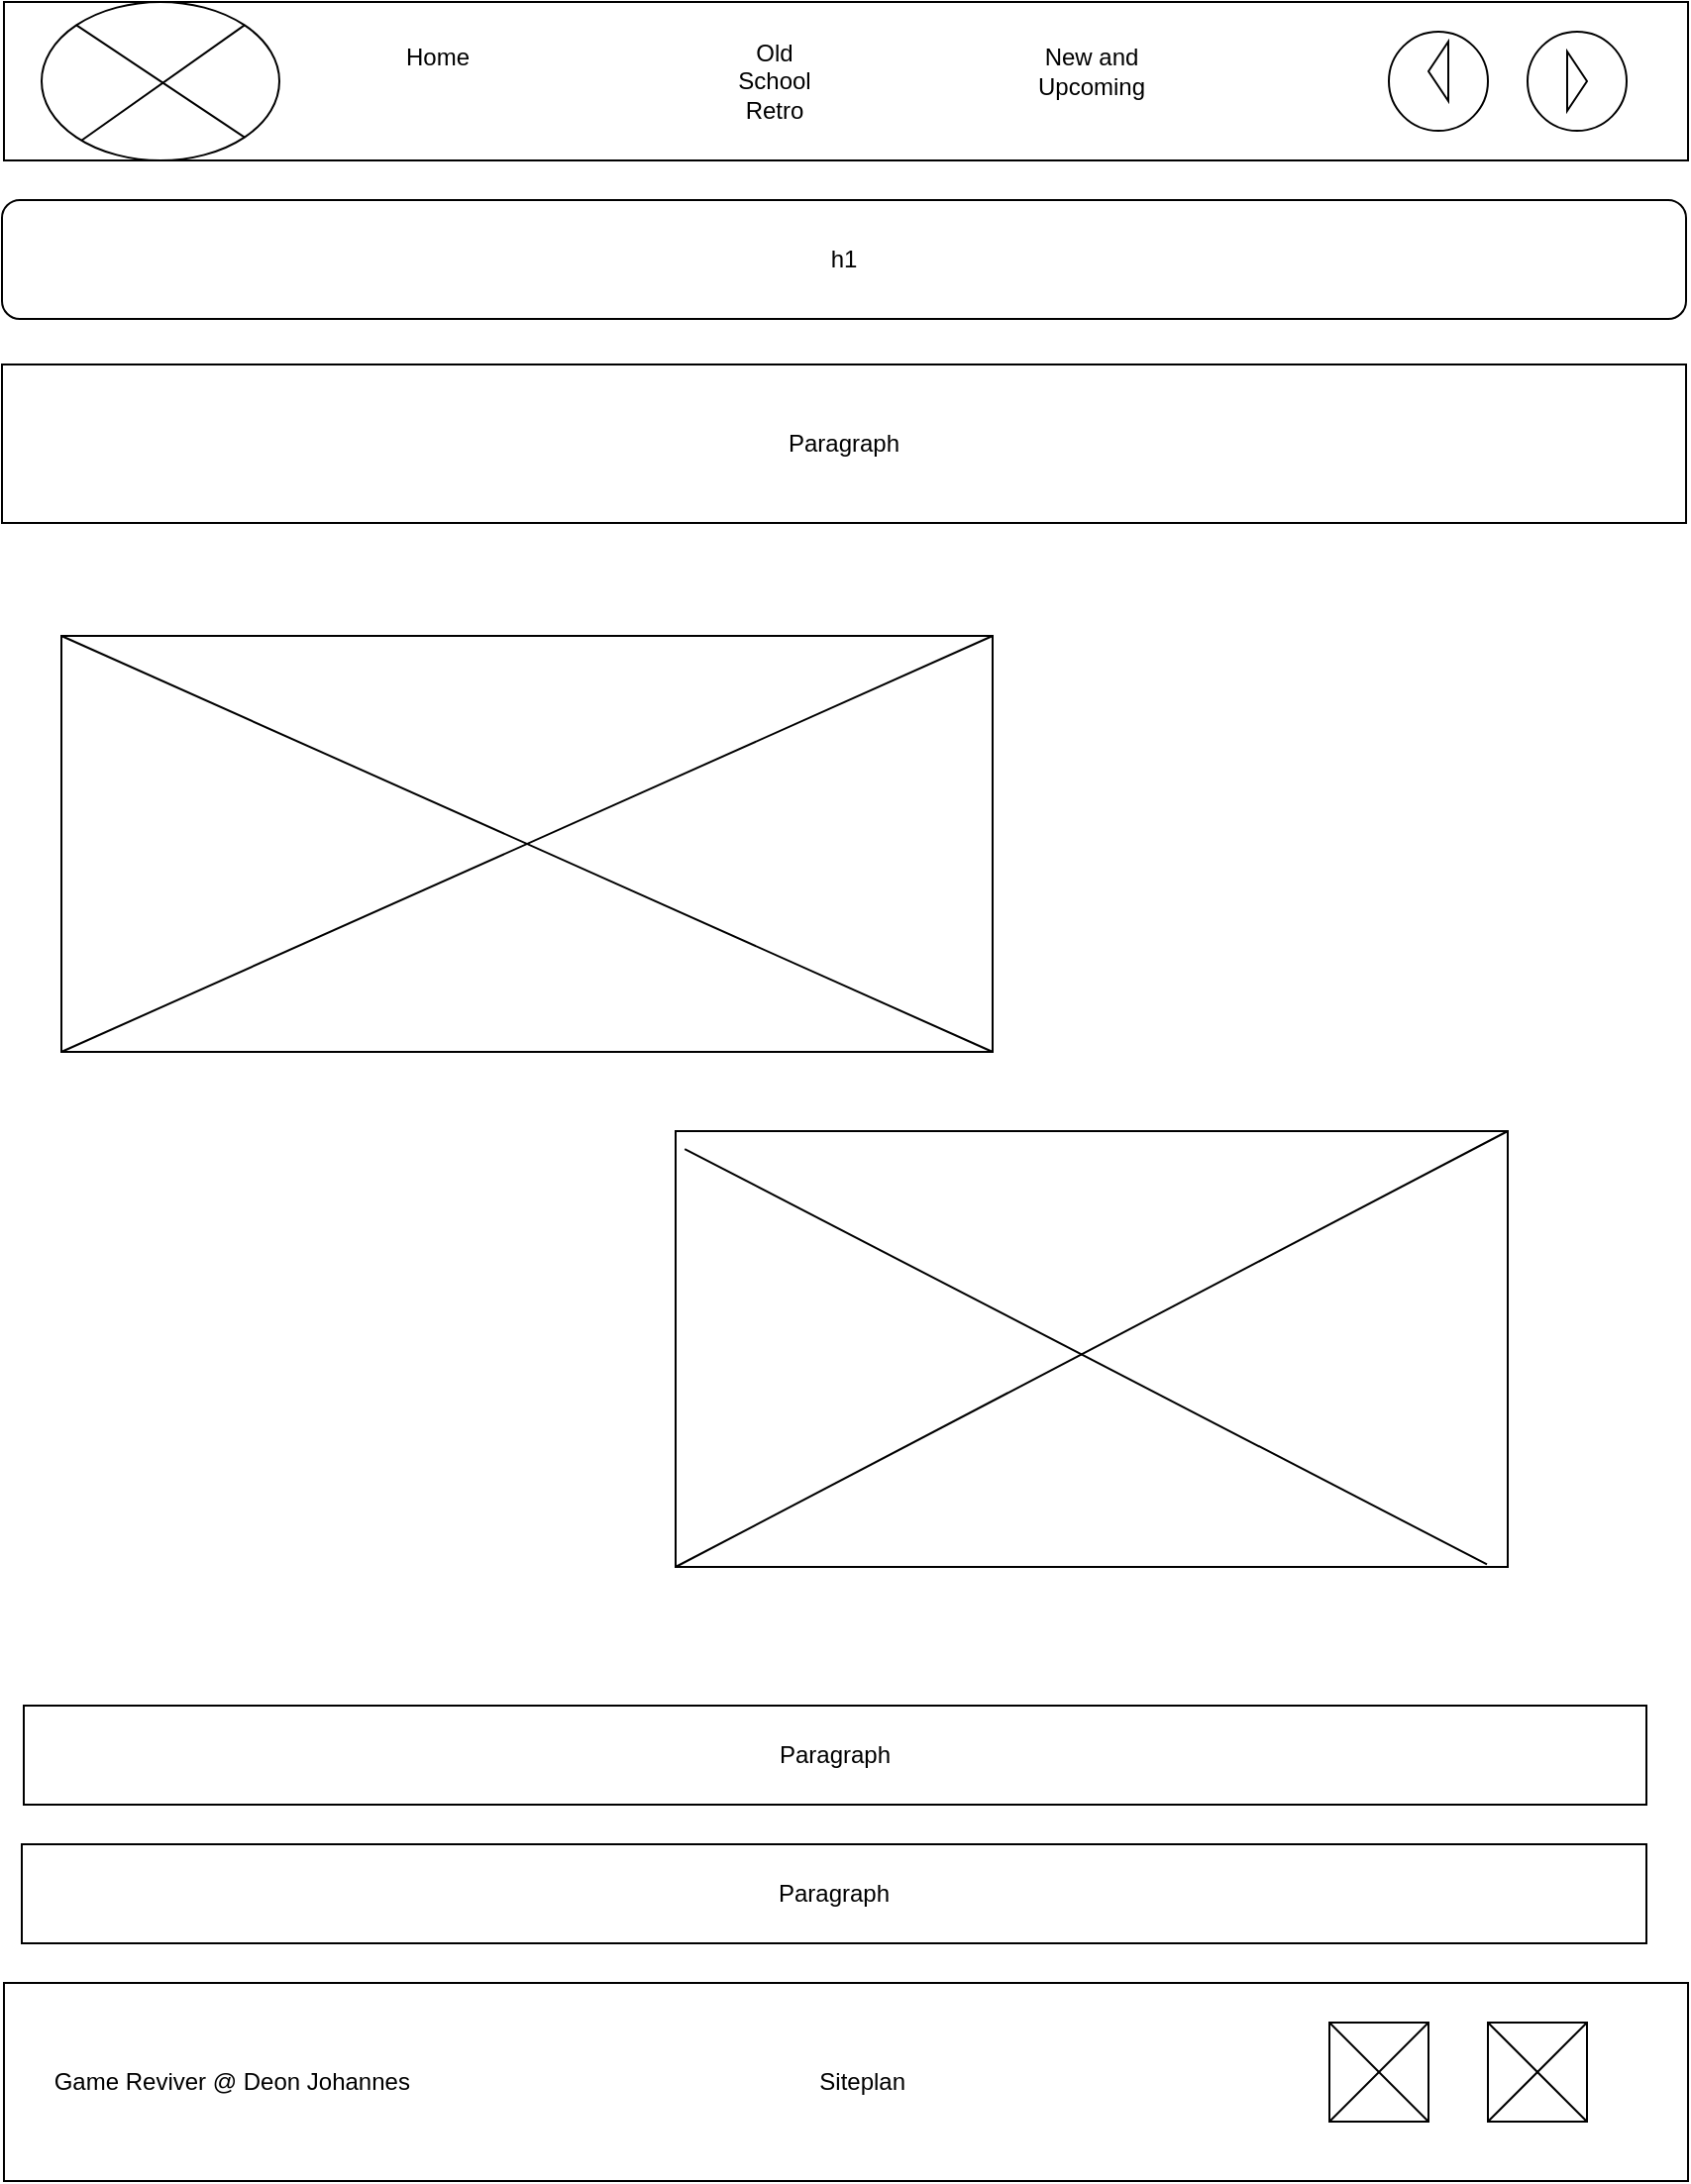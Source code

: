<mxfile version="22.0.3" type="device">
  <diagram name="Page-1" id="1A2gPPfQfYN7-np6HzHH">
    <mxGraphModel dx="839" dy="513" grid="1" gridSize="10" guides="1" tooltips="1" connect="1" arrows="1" fold="1" page="1" pageScale="1" pageWidth="850" pageHeight="1100" math="0" shadow="0">
      <root>
        <mxCell id="0" />
        <mxCell id="1" parent="0" />
        <mxCell id="VqZ4n8kQQ8ND7D1PAzpy-3" value="&lt;div style=&quot;text-align: left;&quot;&gt;&amp;nbsp; &amp;nbsp;&lt;/div&gt;&lt;div style=&quot;&quot;&gt;&lt;/div&gt;" style="rounded=0;whiteSpace=wrap;html=1;align=center;movable=1;resizable=1;rotatable=1;deletable=1;editable=1;locked=0;connectable=1;" parent="1" vertex="1">
          <mxGeometry x="1" width="850" height="80" as="geometry" />
        </mxCell>
        <mxCell id="VqZ4n8kQQ8ND7D1PAzpy-4" value="" style="ellipse;whiteSpace=wrap;html=1;" parent="1" vertex="1">
          <mxGeometry x="20" width="120" height="80" as="geometry" />
        </mxCell>
        <mxCell id="VqZ4n8kQQ8ND7D1PAzpy-6" value="&amp;nbsp; &amp;nbsp; &amp;nbsp; &amp;nbsp;Game Reviver @ Deon Johannes&amp;nbsp; &amp;nbsp; &amp;nbsp; &amp;nbsp; &amp;nbsp; &amp;nbsp; &amp;nbsp; &amp;nbsp; &amp;nbsp; &amp;nbsp; &amp;nbsp; &amp;nbsp; &amp;nbsp; &amp;nbsp; &amp;nbsp; &amp;nbsp; &amp;nbsp; &amp;nbsp; &amp;nbsp; &amp;nbsp; &amp;nbsp; &amp;nbsp; &amp;nbsp; &amp;nbsp; &amp;nbsp; &amp;nbsp; &amp;nbsp; &amp;nbsp; &amp;nbsp; &amp;nbsp; &amp;nbsp; Siteplan&amp;nbsp; &amp;nbsp; &amp;nbsp; &amp;nbsp; &amp;nbsp; &amp;nbsp; &amp;nbsp; &amp;nbsp; &amp;nbsp; &amp;nbsp; &amp;nbsp; &amp;nbsp; &amp;nbsp; &amp;nbsp; &amp;nbsp; &amp;nbsp; &amp;nbsp; &amp;nbsp; &amp;nbsp; &amp;nbsp; &amp;nbsp; &amp;nbsp; &amp;nbsp; &amp;nbsp; &amp;nbsp; &amp;nbsp; &amp;nbsp; &amp;nbsp; &amp;nbsp; &amp;nbsp; &amp;nbsp; &amp;nbsp; &amp;nbsp; &amp;nbsp; &amp;nbsp; &amp;nbsp; &amp;nbsp; &amp;nbsp; &amp;nbsp; &amp;nbsp; &amp;nbsp; &amp;nbsp; &amp;nbsp; &amp;nbsp; &amp;nbsp;&amp;nbsp;" style="rounded=0;whiteSpace=wrap;html=1;align=left;" parent="1" vertex="1">
          <mxGeometry x="1" y="1000" width="850" height="100" as="geometry" />
        </mxCell>
        <mxCell id="VqZ4n8kQQ8ND7D1PAzpy-9" value="" style="endArrow=none;html=1;rounded=0;entryX=1;entryY=0;entryDx=0;entryDy=0;" parent="1" target="VqZ4n8kQQ8ND7D1PAzpy-4" edge="1">
          <mxGeometry width="50" height="50" relative="1" as="geometry">
            <mxPoint x="40" y="70" as="sourcePoint" />
            <mxPoint x="105" y="15" as="targetPoint" />
          </mxGeometry>
        </mxCell>
        <mxCell id="VqZ4n8kQQ8ND7D1PAzpy-11" value="" style="endArrow=none;html=1;rounded=0;entryX=1;entryY=1;entryDx=0;entryDy=0;exitX=0;exitY=0;exitDx=0;exitDy=0;" parent="1" source="VqZ4n8kQQ8ND7D1PAzpy-4" target="VqZ4n8kQQ8ND7D1PAzpy-4" edge="1">
          <mxGeometry width="50" height="50" relative="1" as="geometry">
            <mxPoint x="50" y="70" as="sourcePoint" />
            <mxPoint x="110" y="10" as="targetPoint" />
          </mxGeometry>
        </mxCell>
        <mxCell id="VqZ4n8kQQ8ND7D1PAzpy-16" value="h1" style="rounded=1;whiteSpace=wrap;html=1;" parent="1" vertex="1">
          <mxGeometry y="100" width="850" height="60" as="geometry" />
        </mxCell>
        <mxCell id="VqZ4n8kQQ8ND7D1PAzpy-17" value="Text" style="text;html=1;align=center;verticalAlign=middle;resizable=0;points=[];autosize=1;strokeColor=none;fillColor=none;" parent="1" vertex="1">
          <mxGeometry x="360" y="208" width="40" height="30" as="geometry" />
        </mxCell>
        <mxCell id="VqZ4n8kQQ8ND7D1PAzpy-23" value="Paragraph" style="rounded=0;whiteSpace=wrap;html=1;" parent="1" vertex="1">
          <mxGeometry y="183" width="850" height="80" as="geometry" />
        </mxCell>
        <mxCell id="VqZ4n8kQQ8ND7D1PAzpy-25" value="" style="rounded=0;whiteSpace=wrap;html=1;" parent="1" vertex="1">
          <mxGeometry x="30" y="320" width="470" height="210" as="geometry" />
        </mxCell>
        <mxCell id="VqZ4n8kQQ8ND7D1PAzpy-28" value="Paragraph" style="rounded=0;whiteSpace=wrap;html=1;" parent="1" vertex="1">
          <mxGeometry x="11" y="860" width="819" height="50" as="geometry" />
        </mxCell>
        <mxCell id="VqZ4n8kQQ8ND7D1PAzpy-32" value="" style="endArrow=none;html=1;rounded=0;exitX=0;exitY=1;exitDx=0;exitDy=0;entryX=1;entryY=0;entryDx=0;entryDy=0;" parent="1" source="VqZ4n8kQQ8ND7D1PAzpy-25" target="VqZ4n8kQQ8ND7D1PAzpy-25" edge="1">
          <mxGeometry width="50" height="50" relative="1" as="geometry">
            <mxPoint x="350" y="370" as="sourcePoint" />
            <mxPoint x="400" y="320" as="targetPoint" />
          </mxGeometry>
        </mxCell>
        <mxCell id="VqZ4n8kQQ8ND7D1PAzpy-33" value="" style="endArrow=none;html=1;rounded=0;entryX=1;entryY=1;entryDx=0;entryDy=0;exitX=0;exitY=0;exitDx=0;exitDy=0;" parent="1" source="VqZ4n8kQQ8ND7D1PAzpy-25" target="VqZ4n8kQQ8ND7D1PAzpy-25" edge="1">
          <mxGeometry width="50" height="50" relative="1" as="geometry">
            <mxPoint x="300" y="440" as="sourcePoint" />
            <mxPoint x="350" y="390" as="targetPoint" />
          </mxGeometry>
        </mxCell>
        <mxCell id="yUll7H5ExB23uH4SAmas-3" value="" style="rounded=0;whiteSpace=wrap;html=1;" parent="1" vertex="1">
          <mxGeometry x="340" y="570" width="420" height="220" as="geometry" />
        </mxCell>
        <mxCell id="yUll7H5ExB23uH4SAmas-6" value="" style="endArrow=none;html=1;rounded=0;entryX=1;entryY=0;entryDx=0;entryDy=0;exitX=0;exitY=1;exitDx=0;exitDy=0;" parent="1" source="yUll7H5ExB23uH4SAmas-3" target="yUll7H5ExB23uH4SAmas-3" edge="1">
          <mxGeometry width="50" height="50" relative="1" as="geometry">
            <mxPoint x="410" y="660" as="sourcePoint" />
            <mxPoint x="460" y="610" as="targetPoint" />
          </mxGeometry>
        </mxCell>
        <mxCell id="yUll7H5ExB23uH4SAmas-7" value="" style="endArrow=none;html=1;rounded=0;entryX=0.975;entryY=0.994;entryDx=0;entryDy=0;entryPerimeter=0;exitX=0.011;exitY=0.041;exitDx=0;exitDy=0;exitPerimeter=0;" parent="1" source="yUll7H5ExB23uH4SAmas-3" target="yUll7H5ExB23uH4SAmas-3" edge="1">
          <mxGeometry width="50" height="50" relative="1" as="geometry">
            <mxPoint x="360" y="558" as="sourcePoint" />
            <mxPoint x="412.222" y="626" as="targetPoint" />
          </mxGeometry>
        </mxCell>
        <mxCell id="LgFmigv9e_Kz_EdHM4O4-11" value="" style="rounded=0;whiteSpace=wrap;html=1;" parent="1" vertex="1">
          <mxGeometry x="670" y="1020" width="50" height="50" as="geometry" />
        </mxCell>
        <mxCell id="LgFmigv9e_Kz_EdHM4O4-12" value="" style="rounded=0;whiteSpace=wrap;html=1;" parent="1" vertex="1">
          <mxGeometry x="750" y="1020" width="50" height="50" as="geometry" />
        </mxCell>
        <mxCell id="LgFmigv9e_Kz_EdHM4O4-14" value="" style="endArrow=none;html=1;rounded=0;" parent="1" edge="1">
          <mxGeometry width="50" height="50" relative="1" as="geometry">
            <mxPoint x="670" y="1070" as="sourcePoint" />
            <mxPoint x="720" y="1020" as="targetPoint" />
          </mxGeometry>
        </mxCell>
        <mxCell id="LgFmigv9e_Kz_EdHM4O4-15" value="" style="endArrow=none;html=1;rounded=0;entryX=1;entryY=1;entryDx=0;entryDy=0;exitX=0;exitY=0;exitDx=0;exitDy=0;" parent="1" source="LgFmigv9e_Kz_EdHM4O4-11" target="LgFmigv9e_Kz_EdHM4O4-11" edge="1">
          <mxGeometry width="50" height="50" relative="1" as="geometry">
            <mxPoint x="650" y="1060" as="sourcePoint" />
            <mxPoint x="700" y="1010" as="targetPoint" />
          </mxGeometry>
        </mxCell>
        <mxCell id="LgFmigv9e_Kz_EdHM4O4-17" value="" style="endArrow=none;html=1;rounded=0;" parent="1" edge="1">
          <mxGeometry width="50" height="50" relative="1" as="geometry">
            <mxPoint x="750" y="1070" as="sourcePoint" />
            <mxPoint x="800" y="1020" as="targetPoint" />
          </mxGeometry>
        </mxCell>
        <mxCell id="LgFmigv9e_Kz_EdHM4O4-19" value="" style="endArrow=none;html=1;rounded=0;entryX=1;entryY=1;entryDx=0;entryDy=0;" parent="1" target="LgFmigv9e_Kz_EdHM4O4-12" edge="1">
          <mxGeometry width="50" height="50" relative="1" as="geometry">
            <mxPoint x="750" y="1020" as="sourcePoint" />
            <mxPoint x="800" y="970" as="targetPoint" />
          </mxGeometry>
        </mxCell>
        <mxCell id="LgFmigv9e_Kz_EdHM4O4-20" value="Paragraph" style="rounded=0;whiteSpace=wrap;html=1;" parent="1" vertex="1">
          <mxGeometry x="10" y="930" width="820" height="50" as="geometry" />
        </mxCell>
        <object label="Home" id="mNJbSlym71ZeMXSpc_pc-1">
          <mxCell style="text;strokeColor=none;align=center;fillColor=none;html=1;verticalAlign=middle;whiteSpace=wrap;rounded=0;" vertex="1" parent="1">
            <mxGeometry x="190" y="10" width="60" height="35" as="geometry" />
          </mxCell>
        </object>
        <mxCell id="mNJbSlym71ZeMXSpc_pc-2" value="Old&lt;br&gt;School&lt;br&gt;Retro&lt;br&gt;" style="text;strokeColor=none;align=center;fillColor=none;html=1;verticalAlign=middle;whiteSpace=wrap;rounded=0;" vertex="1" parent="1">
          <mxGeometry x="360" y="25" width="60" height="30" as="geometry" />
        </mxCell>
        <mxCell id="mNJbSlym71ZeMXSpc_pc-3" value="New and&lt;br&gt;Upcoming" style="text;strokeColor=none;align=center;fillColor=none;html=1;verticalAlign=middle;whiteSpace=wrap;rounded=0;" vertex="1" parent="1">
          <mxGeometry x="520" y="20" width="60" height="30" as="geometry" />
        </mxCell>
        <mxCell id="mNJbSlym71ZeMXSpc_pc-6" value="" style="ellipse;whiteSpace=wrap;html=1;aspect=fixed;" vertex="1" parent="1">
          <mxGeometry x="700" y="15" width="50" height="50" as="geometry" />
        </mxCell>
        <mxCell id="mNJbSlym71ZeMXSpc_pc-7" value="" style="ellipse;whiteSpace=wrap;html=1;aspect=fixed;" vertex="1" parent="1">
          <mxGeometry x="770" y="15" width="50" height="50" as="geometry" />
        </mxCell>
        <mxCell id="mNJbSlym71ZeMXSpc_pc-12" value="" style="html=1;shadow=0;dashed=0;align=center;verticalAlign=middle;shape=mxgraph.arrows2.arrow;dy=0.6;dx=40;notch=0;" vertex="1" parent="1">
          <mxGeometry x="790" y="25" width="10" height="30" as="geometry" />
        </mxCell>
        <mxCell id="mNJbSlym71ZeMXSpc_pc-15" value="" style="html=1;shadow=0;dashed=0;align=center;verticalAlign=middle;shape=mxgraph.arrows2.arrow;dy=0.6;dx=40;flipH=1;notch=0;" vertex="1" parent="1">
          <mxGeometry x="720" y="20" width="10" height="30" as="geometry" />
        </mxCell>
      </root>
    </mxGraphModel>
  </diagram>
</mxfile>
